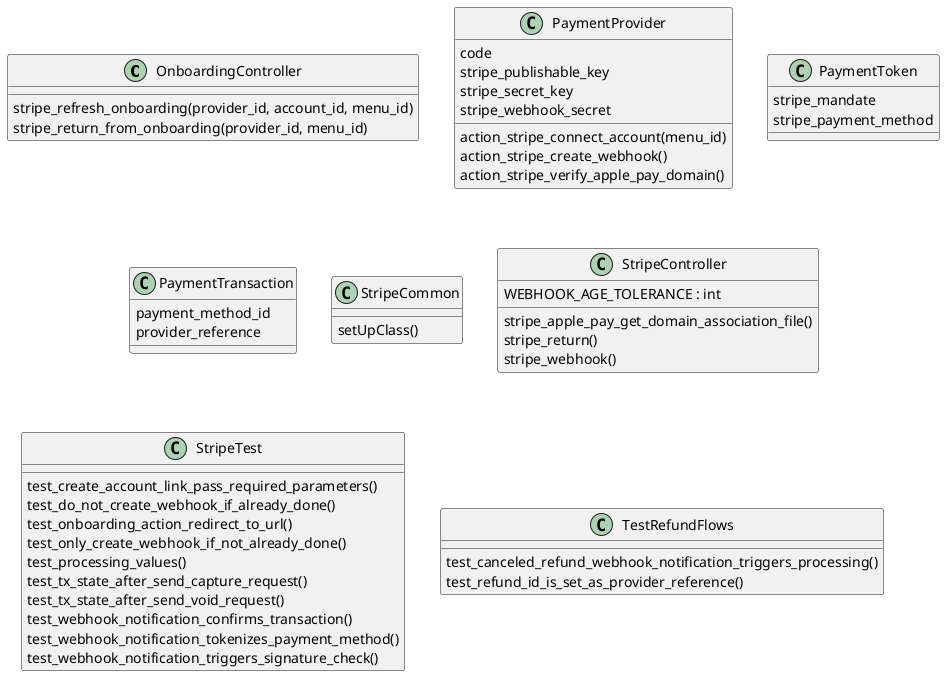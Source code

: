 @startuml classes_payment_stripe
set namespaceSeparator none
class "OnboardingController" as odoo_src.odoo.addons.payment_stripe.controllers.onboarding.OnboardingController {
  stripe_refresh_onboarding(provider_id, account_id, menu_id)
  stripe_return_from_onboarding(provider_id, menu_id)
}
class "PaymentProvider" as odoo_src.odoo.addons.payment_stripe.models.payment_provider.PaymentProvider {
  code
  stripe_publishable_key
  stripe_secret_key
  stripe_webhook_secret
  action_stripe_connect_account(menu_id)
  action_stripe_create_webhook()
  action_stripe_verify_apple_pay_domain()
}
class "PaymentToken" as odoo_src.odoo.addons.payment_stripe.models.payment_token.PaymentToken {
  stripe_mandate
  stripe_payment_method
}
class "PaymentTransaction" as odoo_src.odoo.addons.payment_stripe.models.payment_transaction.PaymentTransaction {
  payment_method_id
  provider_reference
}
class "StripeCommon" as odoo_src.odoo.addons.payment_stripe.tests.common.StripeCommon {
  setUpClass()
}
class "StripeController" as odoo_src.odoo.addons.payment_stripe.controllers.main.StripeController {
  WEBHOOK_AGE_TOLERANCE : int
  stripe_apple_pay_get_domain_association_file()
  stripe_return()
  stripe_webhook()
}
class "StripeTest" as odoo_src.odoo.addons.payment_stripe.tests.test_stripe.StripeTest {
  test_create_account_link_pass_required_parameters()
  test_do_not_create_webhook_if_already_done()
  test_onboarding_action_redirect_to_url()
  test_only_create_webhook_if_not_already_done()
  test_processing_values()
  test_tx_state_after_send_capture_request()
  test_tx_state_after_send_void_request()
  test_webhook_notification_confirms_transaction()
  test_webhook_notification_tokenizes_payment_method()
  test_webhook_notification_triggers_signature_check()
}
class "TestRefundFlows" as odoo_src.odoo.addons.payment_stripe.tests.test_refund_flows.TestRefundFlows {
  test_canceled_refund_webhook_notification_triggers_processing()
  test_refund_id_is_set_as_provider_reference()
}
@enduml
